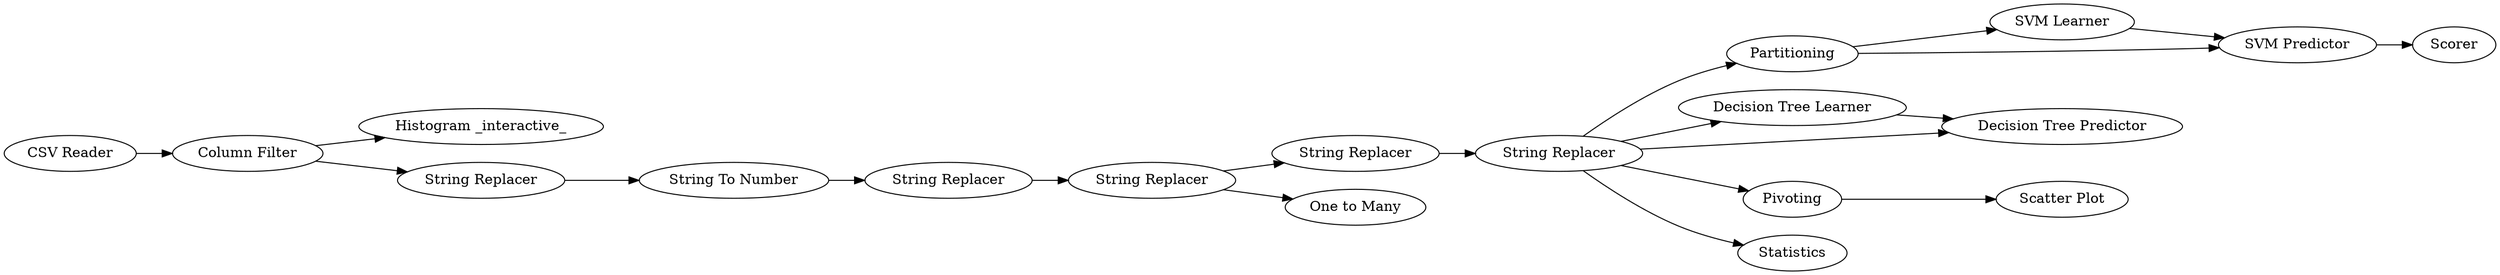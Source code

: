 digraph {
	10 -> 13
	21 -> 19
	14 -> 17
	13 -> 14
	21 -> 20
	14 -> 15
	17 -> 18
	20 -> 22
	10 -> 12
	15 -> 16
	14 -> 18
	3 -> 5
	14 -> 21
	9 -> 10
	7 -> 9
	3 -> 8
	19 -> 20
	8 -> 7
	2 -> 3
	14 -> 23
	7 [label="String To Number"]
	9 [label="String Replacer"]
	18 [label="Decision Tree Predictor"]
	21 [label=Partitioning]
	8 [label="String Replacer"]
	17 [label="Decision Tree Learner"]
	3 [label="Column Filter"]
	19 [label="SVM Learner"]
	15 [label=Pivoting]
	12 [label="One to Many"]
	10 [label="String Replacer"]
	16 [label="Scatter Plot"]
	22 [label=Scorer]
	23 [label=Statistics]
	14 [label="String Replacer"]
	5 [label="Histogram _interactive_"]
	13 [label="String Replacer"]
	20 [label="SVM Predictor"]
	2 [label="CSV Reader"]
	rankdir=LR
}
